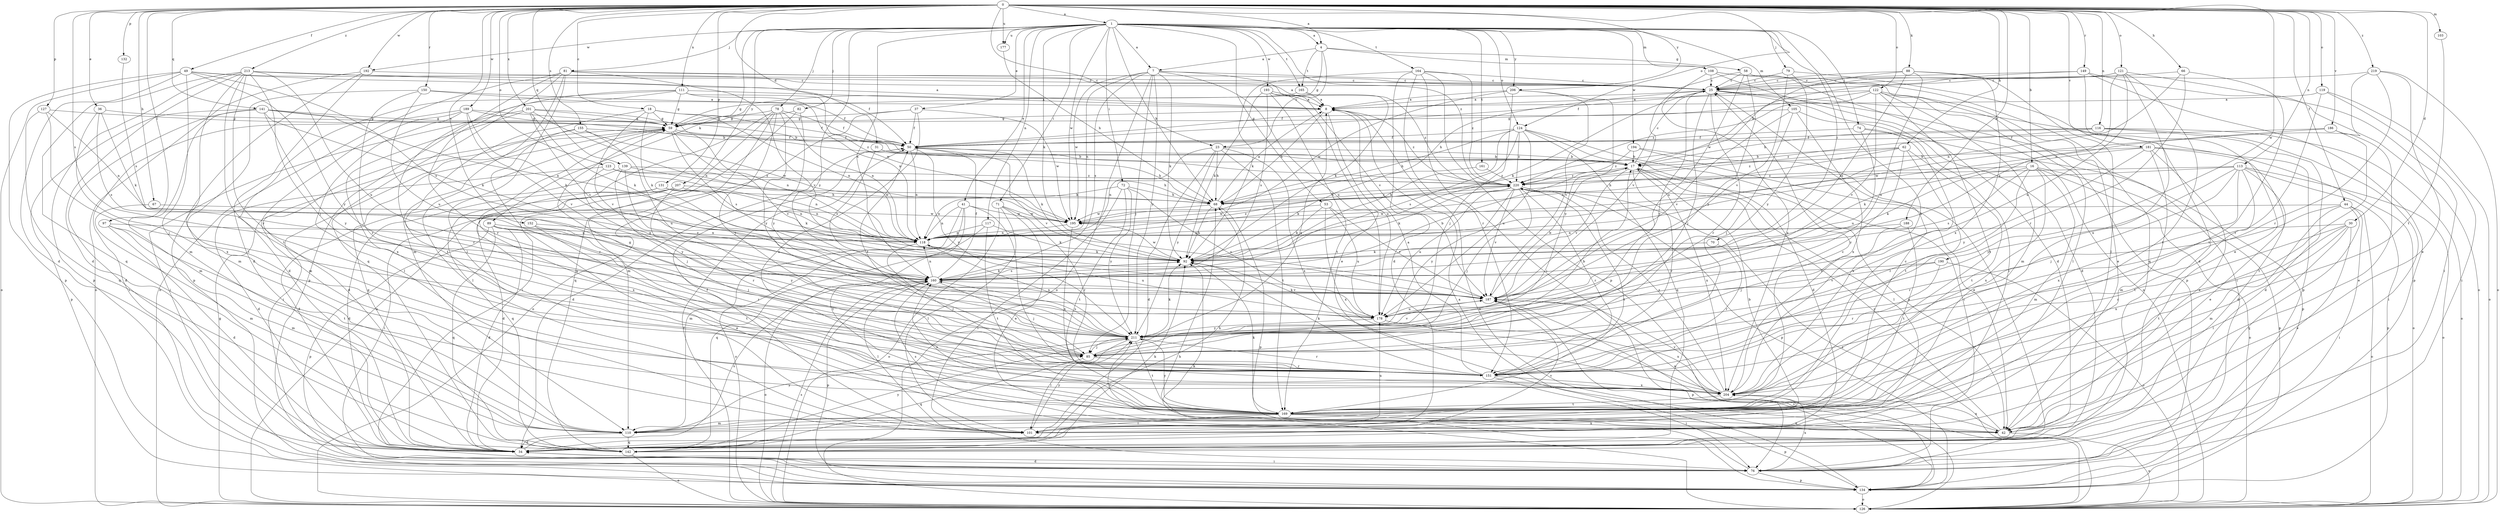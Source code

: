 strict digraph  {
0;
1;
4;
7;
8;
16;
17;
18;
23;
25;
30;
31;
34;
36;
37;
41;
42;
44;
49;
50;
53;
58;
59;
62;
66;
67;
68;
70;
71;
72;
74;
76;
78;
79;
81;
82;
85;
88;
89;
92;
97;
101;
103;
105;
108;
110;
111;
113;
116;
117;
118;
119;
121;
122;
123;
124;
126;
127;
131;
132;
134;
139;
141;
142;
149;
150;
151;
152;
155;
160;
161;
164;
165;
169;
177;
178;
181;
186;
187;
188;
189;
190;
192;
193;
194;
195;
201;
204;
206;
207;
211;
213;
219;
220;
0 -> 1  [label=a];
0 -> 4  [label=a];
0 -> 16  [label=b];
0 -> 18  [label=c];
0 -> 23  [label=c];
0 -> 30  [label=d];
0 -> 31  [label=d];
0 -> 36  [label=e];
0 -> 44  [label=f];
0 -> 49  [label=f];
0 -> 62  [label=h];
0 -> 66  [label=h];
0 -> 67  [label=h];
0 -> 88  [label=k];
0 -> 97  [label=l];
0 -> 103  [label=m];
0 -> 111  [label=n];
0 -> 113  [label=n];
0 -> 116  [label=n];
0 -> 119  [label=o];
0 -> 121  [label=o];
0 -> 122  [label=o];
0 -> 123  [label=o];
0 -> 124  [label=o];
0 -> 127  [label=p];
0 -> 131  [label=p];
0 -> 132  [label=p];
0 -> 139  [label=q];
0 -> 141  [label=q];
0 -> 149  [label=r];
0 -> 150  [label=r];
0 -> 152  [label=s];
0 -> 155  [label=s];
0 -> 160  [label=s];
0 -> 177  [label=u];
0 -> 181  [label=v];
0 -> 186  [label=v];
0 -> 188  [label=w];
0 -> 189  [label=w];
0 -> 190  [label=w];
0 -> 192  [label=w];
0 -> 201  [label=x];
0 -> 206  [label=y];
0 -> 213  [label=z];
0 -> 219  [label=z];
1 -> 4  [label=a];
1 -> 7  [label=a];
1 -> 37  [label=e];
1 -> 41  [label=e];
1 -> 53  [label=g];
1 -> 68  [label=h];
1 -> 70  [label=i];
1 -> 71  [label=i];
1 -> 72  [label=i];
1 -> 74  [label=i];
1 -> 78  [label=j];
1 -> 79  [label=j];
1 -> 81  [label=j];
1 -> 82  [label=j];
1 -> 89  [label=k];
1 -> 92  [label=k];
1 -> 105  [label=m];
1 -> 108  [label=m];
1 -> 117  [label=n];
1 -> 124  [label=o];
1 -> 160  [label=s];
1 -> 161  [label=t];
1 -> 164  [label=t];
1 -> 165  [label=t];
1 -> 177  [label=u];
1 -> 192  [label=w];
1 -> 193  [label=w];
1 -> 194  [label=w];
1 -> 195  [label=w];
1 -> 204  [label=x];
1 -> 206  [label=y];
1 -> 207  [label=y];
1 -> 211  [label=y];
1 -> 220  [label=z];
4 -> 7  [label=a];
4 -> 23  [label=c];
4 -> 58  [label=g];
4 -> 59  [label=g];
4 -> 108  [label=m];
4 -> 165  [label=t];
7 -> 25  [label=c];
7 -> 85  [label=j];
7 -> 92  [label=k];
7 -> 118  [label=n];
7 -> 126  [label=o];
7 -> 160  [label=s];
7 -> 178  [label=u];
7 -> 187  [label=v];
7 -> 195  [label=w];
7 -> 211  [label=y];
8 -> 59  [label=g];
8 -> 68  [label=h];
8 -> 178  [label=u];
8 -> 220  [label=z];
16 -> 92  [label=k];
16 -> 110  [label=m];
16 -> 126  [label=o];
16 -> 134  [label=p];
16 -> 151  [label=r];
16 -> 160  [label=s];
16 -> 204  [label=x];
16 -> 220  [label=z];
17 -> 25  [label=c];
17 -> 42  [label=e];
17 -> 101  [label=l];
17 -> 151  [label=r];
17 -> 187  [label=v];
17 -> 204  [label=x];
17 -> 220  [label=z];
18 -> 50  [label=f];
18 -> 59  [label=g];
18 -> 92  [label=k];
18 -> 118  [label=n];
18 -> 151  [label=r];
18 -> 187  [label=v];
23 -> 17  [label=b];
23 -> 34  [label=d];
23 -> 68  [label=h];
23 -> 118  [label=n];
23 -> 169  [label=t];
23 -> 204  [label=x];
23 -> 211  [label=y];
25 -> 8  [label=a];
25 -> 34  [label=d];
25 -> 68  [label=h];
25 -> 76  [label=i];
25 -> 85  [label=j];
25 -> 92  [label=k];
25 -> 134  [label=p];
25 -> 151  [label=r];
25 -> 211  [label=y];
30 -> 42  [label=e];
30 -> 101  [label=l];
30 -> 118  [label=n];
30 -> 151  [label=r];
30 -> 169  [label=t];
30 -> 204  [label=x];
31 -> 17  [label=b];
31 -> 68  [label=h];
31 -> 160  [label=s];
34 -> 59  [label=g];
34 -> 68  [label=h];
34 -> 76  [label=i];
34 -> 160  [label=s];
34 -> 187  [label=v];
34 -> 204  [label=x];
36 -> 59  [label=g];
36 -> 92  [label=k];
36 -> 160  [label=s];
36 -> 204  [label=x];
37 -> 50  [label=f];
37 -> 59  [label=g];
37 -> 126  [label=o];
37 -> 195  [label=w];
37 -> 204  [label=x];
41 -> 110  [label=m];
41 -> 118  [label=n];
41 -> 126  [label=o];
41 -> 151  [label=r];
41 -> 169  [label=t];
41 -> 195  [label=w];
42 -> 126  [label=o];
42 -> 160  [label=s];
42 -> 204  [label=x];
42 -> 211  [label=y];
42 -> 220  [label=z];
44 -> 76  [label=i];
44 -> 110  [label=m];
44 -> 126  [label=o];
44 -> 142  [label=q];
44 -> 151  [label=r];
44 -> 195  [label=w];
49 -> 25  [label=c];
49 -> 34  [label=d];
49 -> 50  [label=f];
49 -> 110  [label=m];
49 -> 126  [label=o];
49 -> 134  [label=p];
49 -> 160  [label=s];
49 -> 211  [label=y];
50 -> 17  [label=b];
50 -> 34  [label=d];
50 -> 92  [label=k];
50 -> 118  [label=n];
50 -> 187  [label=v];
50 -> 211  [label=y];
53 -> 92  [label=k];
53 -> 178  [label=u];
53 -> 187  [label=v];
53 -> 195  [label=w];
53 -> 204  [label=x];
58 -> 25  [label=c];
58 -> 142  [label=q];
58 -> 178  [label=u];
58 -> 187  [label=v];
58 -> 211  [label=y];
59 -> 50  [label=f];
59 -> 76  [label=i];
59 -> 101  [label=l];
59 -> 118  [label=n];
59 -> 160  [label=s];
59 -> 187  [label=v];
62 -> 17  [label=b];
62 -> 118  [label=n];
62 -> 169  [label=t];
62 -> 204  [label=x];
62 -> 211  [label=y];
62 -> 220  [label=z];
66 -> 25  [label=c];
66 -> 118  [label=n];
66 -> 151  [label=r];
66 -> 169  [label=t];
67 -> 110  [label=m];
67 -> 195  [label=w];
68 -> 8  [label=a];
68 -> 92  [label=k];
68 -> 134  [label=p];
68 -> 195  [label=w];
68 -> 220  [label=z];
70 -> 92  [label=k];
70 -> 151  [label=r];
71 -> 42  [label=e];
71 -> 101  [label=l];
71 -> 126  [label=o];
71 -> 151  [label=r];
71 -> 195  [label=w];
72 -> 68  [label=h];
72 -> 76  [label=i];
72 -> 118  [label=n];
72 -> 169  [label=t];
72 -> 178  [label=u];
72 -> 211  [label=y];
74 -> 50  [label=f];
74 -> 134  [label=p];
74 -> 169  [label=t];
74 -> 178  [label=u];
76 -> 34  [label=d];
76 -> 92  [label=k];
76 -> 134  [label=p];
76 -> 204  [label=x];
78 -> 50  [label=f];
78 -> 59  [label=g];
78 -> 85  [label=j];
78 -> 110  [label=m];
78 -> 118  [label=n];
78 -> 126  [label=o];
78 -> 142  [label=q];
78 -> 211  [label=y];
79 -> 25  [label=c];
79 -> 34  [label=d];
79 -> 187  [label=v];
79 -> 211  [label=y];
81 -> 8  [label=a];
81 -> 25  [label=c];
81 -> 101  [label=l];
81 -> 110  [label=m];
81 -> 126  [label=o];
81 -> 134  [label=p];
81 -> 142  [label=q];
81 -> 187  [label=v];
82 -> 59  [label=g];
82 -> 76  [label=i];
82 -> 211  [label=y];
85 -> 8  [label=a];
85 -> 17  [label=b];
85 -> 50  [label=f];
85 -> 59  [label=g];
85 -> 142  [label=q];
85 -> 151  [label=r];
88 -> 25  [label=c];
88 -> 101  [label=l];
88 -> 160  [label=s];
88 -> 178  [label=u];
88 -> 195  [label=w];
88 -> 204  [label=x];
89 -> 34  [label=d];
89 -> 42  [label=e];
89 -> 85  [label=j];
89 -> 118  [label=n];
89 -> 134  [label=p];
89 -> 142  [label=q];
89 -> 151  [label=r];
92 -> 160  [label=s];
92 -> 195  [label=w];
97 -> 34  [label=d];
97 -> 110  [label=m];
97 -> 118  [label=n];
97 -> 169  [label=t];
101 -> 17  [label=b];
101 -> 50  [label=f];
101 -> 178  [label=u];
101 -> 211  [label=y];
103 -> 169  [label=t];
105 -> 59  [label=g];
105 -> 85  [label=j];
105 -> 101  [label=l];
105 -> 187  [label=v];
105 -> 204  [label=x];
108 -> 25  [label=c];
108 -> 34  [label=d];
108 -> 126  [label=o];
108 -> 134  [label=p];
108 -> 204  [label=x];
110 -> 25  [label=c];
110 -> 34  [label=d];
110 -> 142  [label=q];
110 -> 211  [label=y];
111 -> 8  [label=a];
111 -> 34  [label=d];
111 -> 59  [label=g];
111 -> 118  [label=n];
111 -> 151  [label=r];
111 -> 169  [label=t];
111 -> 195  [label=w];
113 -> 42  [label=e];
113 -> 68  [label=h];
113 -> 85  [label=j];
113 -> 126  [label=o];
113 -> 134  [label=p];
113 -> 169  [label=t];
113 -> 204  [label=x];
113 -> 211  [label=y];
113 -> 220  [label=z];
116 -> 17  [label=b];
116 -> 34  [label=d];
116 -> 50  [label=f];
116 -> 76  [label=i];
116 -> 126  [label=o];
116 -> 220  [label=z];
117 -> 92  [label=k];
117 -> 118  [label=n];
117 -> 142  [label=q];
117 -> 169  [label=t];
118 -> 92  [label=k];
118 -> 151  [label=r];
118 -> 178  [label=u];
118 -> 220  [label=z];
119 -> 8  [label=a];
119 -> 76  [label=i];
119 -> 126  [label=o];
119 -> 151  [label=r];
121 -> 25  [label=c];
121 -> 50  [label=f];
121 -> 76  [label=i];
121 -> 160  [label=s];
121 -> 169  [label=t];
121 -> 178  [label=u];
121 -> 204  [label=x];
122 -> 8  [label=a];
122 -> 42  [label=e];
122 -> 50  [label=f];
122 -> 101  [label=l];
122 -> 110  [label=m];
122 -> 169  [label=t];
122 -> 187  [label=v];
122 -> 220  [label=z];
123 -> 34  [label=d];
123 -> 68  [label=h];
123 -> 118  [label=n];
123 -> 211  [label=y];
123 -> 220  [label=z];
124 -> 34  [label=d];
124 -> 50  [label=f];
124 -> 68  [label=h];
124 -> 76  [label=i];
124 -> 92  [label=k];
124 -> 142  [label=q];
124 -> 160  [label=s];
124 -> 178  [label=u];
124 -> 220  [label=z];
126 -> 8  [label=a];
126 -> 50  [label=f];
126 -> 59  [label=g];
126 -> 68  [label=h];
126 -> 160  [label=s];
126 -> 187  [label=v];
126 -> 220  [label=z];
127 -> 59  [label=g];
127 -> 85  [label=j];
127 -> 118  [label=n];
127 -> 142  [label=q];
131 -> 34  [label=d];
131 -> 68  [label=h];
131 -> 92  [label=k];
131 -> 118  [label=n];
131 -> 204  [label=x];
132 -> 160  [label=s];
134 -> 8  [label=a];
134 -> 126  [label=o];
139 -> 34  [label=d];
139 -> 85  [label=j];
139 -> 187  [label=v];
139 -> 195  [label=w];
139 -> 220  [label=z];
141 -> 17  [label=b];
141 -> 34  [label=d];
141 -> 59  [label=g];
141 -> 92  [label=k];
141 -> 110  [label=m];
141 -> 118  [label=n];
141 -> 134  [label=p];
141 -> 211  [label=y];
142 -> 92  [label=k];
142 -> 126  [label=o];
142 -> 211  [label=y];
149 -> 17  [label=b];
149 -> 25  [label=c];
149 -> 42  [label=e];
149 -> 126  [label=o];
149 -> 134  [label=p];
150 -> 8  [label=a];
150 -> 50  [label=f];
150 -> 110  [label=m];
150 -> 151  [label=r];
150 -> 178  [label=u];
151 -> 8  [label=a];
151 -> 76  [label=i];
151 -> 92  [label=k];
151 -> 204  [label=x];
152 -> 118  [label=n];
152 -> 169  [label=t];
152 -> 211  [label=y];
155 -> 34  [label=d];
155 -> 50  [label=f];
155 -> 151  [label=r];
155 -> 178  [label=u];
155 -> 195  [label=w];
160 -> 17  [label=b];
160 -> 50  [label=f];
160 -> 85  [label=j];
160 -> 92  [label=k];
160 -> 101  [label=l];
160 -> 118  [label=n];
160 -> 126  [label=o];
160 -> 134  [label=p];
160 -> 187  [label=v];
161 -> 92  [label=k];
161 -> 220  [label=z];
164 -> 25  [label=c];
164 -> 34  [label=d];
164 -> 76  [label=i];
164 -> 92  [label=k];
164 -> 134  [label=p];
164 -> 151  [label=r];
164 -> 220  [label=z];
165 -> 8  [label=a];
165 -> 59  [label=g];
165 -> 92  [label=k];
169 -> 25  [label=c];
169 -> 42  [label=e];
169 -> 59  [label=g];
169 -> 92  [label=k];
169 -> 101  [label=l];
169 -> 110  [label=m];
169 -> 134  [label=p];
169 -> 160  [label=s];
169 -> 211  [label=y];
177 -> 68  [label=h];
178 -> 92  [label=k];
178 -> 204  [label=x];
178 -> 211  [label=y];
181 -> 17  [label=b];
181 -> 34  [label=d];
181 -> 42  [label=e];
181 -> 92  [label=k];
181 -> 110  [label=m];
181 -> 126  [label=o];
181 -> 211  [label=y];
186 -> 42  [label=e];
186 -> 50  [label=f];
186 -> 169  [label=t];
186 -> 195  [label=w];
187 -> 17  [label=b];
187 -> 42  [label=e];
187 -> 134  [label=p];
187 -> 178  [label=u];
188 -> 85  [label=j];
188 -> 118  [label=n];
188 -> 169  [label=t];
189 -> 17  [label=b];
189 -> 59  [label=g];
189 -> 76  [label=i];
189 -> 92  [label=k];
189 -> 101  [label=l];
189 -> 110  [label=m];
189 -> 187  [label=v];
190 -> 126  [label=o];
190 -> 151  [label=r];
190 -> 160  [label=s];
190 -> 187  [label=v];
192 -> 25  [label=c];
192 -> 34  [label=d];
192 -> 126  [label=o];
192 -> 134  [label=p];
193 -> 8  [label=a];
193 -> 42  [label=e];
193 -> 92  [label=k];
193 -> 160  [label=s];
193 -> 169  [label=t];
193 -> 220  [label=z];
194 -> 17  [label=b];
194 -> 42  [label=e];
194 -> 76  [label=i];
194 -> 220  [label=z];
195 -> 118  [label=n];
195 -> 204  [label=x];
201 -> 59  [label=g];
201 -> 76  [label=i];
201 -> 92  [label=k];
201 -> 118  [label=n];
201 -> 160  [label=s];
201 -> 204  [label=x];
201 -> 220  [label=z];
204 -> 169  [label=t];
204 -> 187  [label=v];
204 -> 220  [label=z];
206 -> 8  [label=a];
206 -> 85  [label=j];
206 -> 187  [label=v];
206 -> 195  [label=w];
206 -> 211  [label=y];
207 -> 34  [label=d];
207 -> 68  [label=h];
207 -> 76  [label=i];
207 -> 118  [label=n];
207 -> 142  [label=q];
207 -> 151  [label=r];
211 -> 85  [label=j];
211 -> 92  [label=k];
211 -> 101  [label=l];
211 -> 118  [label=n];
211 -> 151  [label=r];
211 -> 160  [label=s];
211 -> 169  [label=t];
211 -> 187  [label=v];
213 -> 8  [label=a];
213 -> 25  [label=c];
213 -> 34  [label=d];
213 -> 85  [label=j];
213 -> 101  [label=l];
213 -> 134  [label=p];
213 -> 142  [label=q];
213 -> 151  [label=r];
213 -> 169  [label=t];
213 -> 178  [label=u];
219 -> 25  [label=c];
219 -> 42  [label=e];
219 -> 118  [label=n];
219 -> 126  [label=o];
219 -> 151  [label=r];
220 -> 68  [label=h];
220 -> 85  [label=j];
220 -> 92  [label=k];
220 -> 134  [label=p];
220 -> 151  [label=r];
220 -> 169  [label=t];
220 -> 178  [label=u];
220 -> 187  [label=v];
220 -> 211  [label=y];
}
